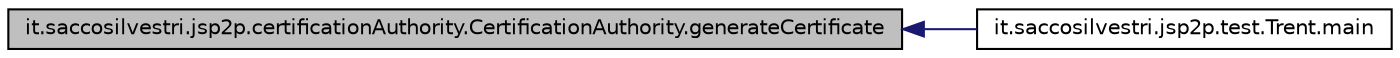 digraph G
{
  edge [fontname="Helvetica",fontsize="10",labelfontname="Helvetica",labelfontsize="10"];
  node [fontname="Helvetica",fontsize="10",shape=record];
  rankdir="LR";
  Node1 [label="it.saccosilvestri.jsp2p.certificationAuthority.CertificationAuthority.generateCertificate",height=0.2,width=0.4,color="black", fillcolor="grey75", style="filled" fontcolor="black"];
  Node1 -> Node2 [dir="back",color="midnightblue",fontsize="10",style="solid"];
  Node2 [label="it.saccosilvestri.jsp2p.test.Trent.main",height=0.2,width=0.4,color="black", fillcolor="white", style="filled",URL="$classit_1_1saccosilvestri_1_1jsp2p_1_1test_1_1_trent.html#a03decc1dc7f0fb8a854c0bcda116e6ce",tooltip="Inizializza opportunamente la variabile NUM_PEER e genera un certificato per ogni peer che parteciper..."];
}
